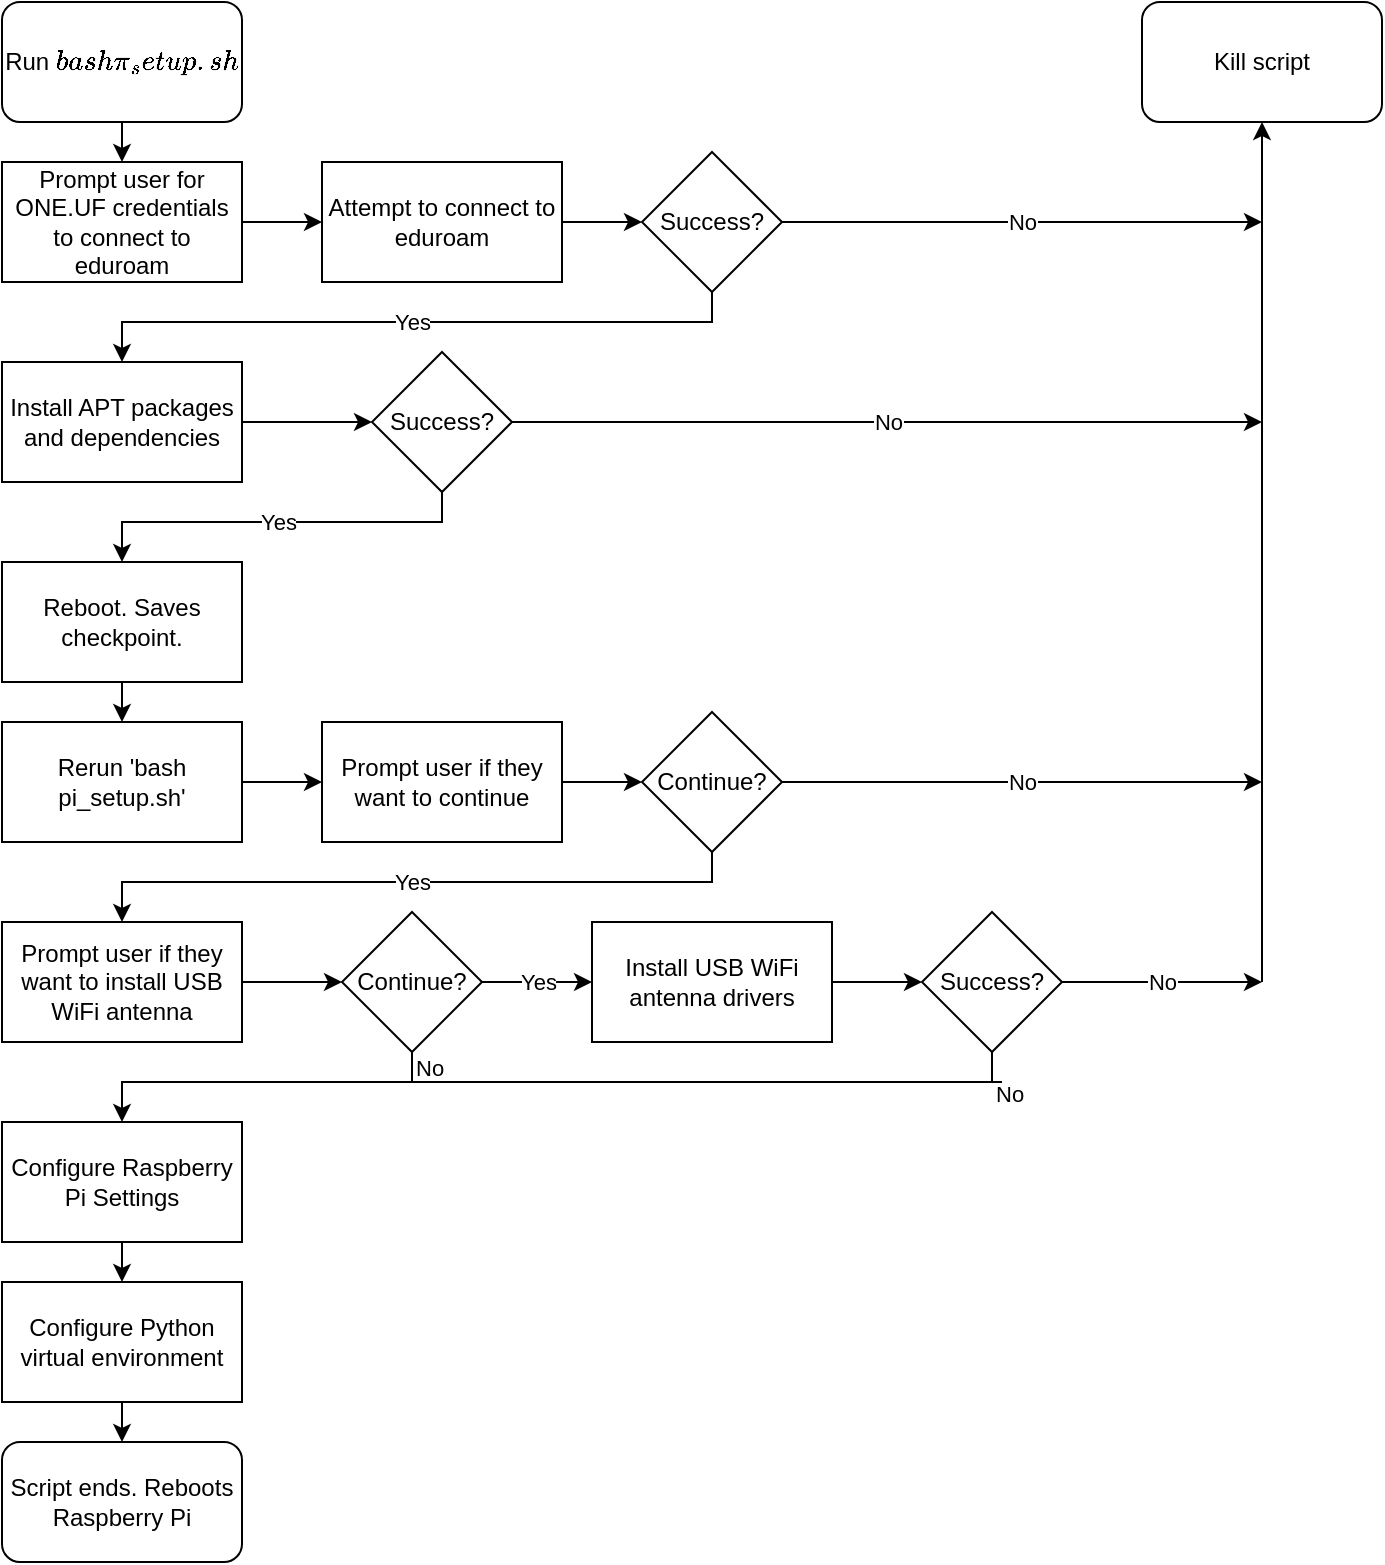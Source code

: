 <mxfile version="26.0.10">
  <diagram name="Page-1" id="MhtMEtoWydp7i9Kt-A1L">
    <mxGraphModel dx="1050" dy="565" grid="1" gridSize="10" guides="1" tooltips="1" connect="1" arrows="1" fold="1" page="1" pageScale="1" pageWidth="850" pageHeight="1100" math="0" shadow="0">
      <root>
        <mxCell id="0" />
        <mxCell id="1" parent="0" />
        <mxCell id="hbENATsJhrswbLkGL18a-1" value="Run `bash pi_setup.sh`" style="rounded=1;whiteSpace=wrap;html=1;" vertex="1" parent="1">
          <mxGeometry x="80" y="40" width="120" height="60" as="geometry" />
        </mxCell>
        <mxCell id="hbENATsJhrswbLkGL18a-2" value="Kill script" style="rounded=1;whiteSpace=wrap;html=1;" vertex="1" parent="1">
          <mxGeometry x="650" y="40" width="120" height="60" as="geometry" />
        </mxCell>
        <mxCell id="hbENATsJhrswbLkGL18a-3" value="Prompt user for ONE.UF credentials to connect to eduroam" style="rounded=0;whiteSpace=wrap;html=1;" vertex="1" parent="1">
          <mxGeometry x="80" y="120" width="120" height="60" as="geometry" />
        </mxCell>
        <mxCell id="hbENATsJhrswbLkGL18a-4" value="Attempt to connect to eduroam" style="rounded=0;whiteSpace=wrap;html=1;" vertex="1" parent="1">
          <mxGeometry x="240" y="120" width="120" height="60" as="geometry" />
        </mxCell>
        <mxCell id="hbENATsJhrswbLkGL18a-5" value="Success?" style="rhombus;whiteSpace=wrap;html=1;" vertex="1" parent="1">
          <mxGeometry x="400" y="115" width="70" height="70" as="geometry" />
        </mxCell>
        <mxCell id="hbENATsJhrswbLkGL18a-7" value="Install APT packages and dependencies" style="rounded=0;whiteSpace=wrap;html=1;" vertex="1" parent="1">
          <mxGeometry x="80" y="220" width="120" height="60" as="geometry" />
        </mxCell>
        <mxCell id="hbENATsJhrswbLkGL18a-8" value="Success?" style="rhombus;whiteSpace=wrap;html=1;" vertex="1" parent="1">
          <mxGeometry x="265" y="215" width="70" height="70" as="geometry" />
        </mxCell>
        <mxCell id="hbENATsJhrswbLkGL18a-13" value="Prompt user if they want to continue" style="rounded=0;whiteSpace=wrap;html=1;" vertex="1" parent="1">
          <mxGeometry x="240" y="400" width="120" height="60" as="geometry" />
        </mxCell>
        <mxCell id="hbENATsJhrswbLkGL18a-15" value="Reboot. Saves checkpoint." style="rounded=0;whiteSpace=wrap;html=1;" vertex="1" parent="1">
          <mxGeometry x="80" y="320" width="120" height="60" as="geometry" />
        </mxCell>
        <mxCell id="hbENATsJhrswbLkGL18a-16" value="Rerun &#39;bash pi_setup.sh&#39;" style="rounded=0;whiteSpace=wrap;html=1;" vertex="1" parent="1">
          <mxGeometry x="80" y="400" width="120" height="60" as="geometry" />
        </mxCell>
        <mxCell id="hbENATsJhrswbLkGL18a-17" value="Continue?" style="rhombus;whiteSpace=wrap;html=1;" vertex="1" parent="1">
          <mxGeometry x="400" y="395" width="70" height="70" as="geometry" />
        </mxCell>
        <mxCell id="hbENATsJhrswbLkGL18a-18" value="Prompt user if they want to install USB WiFi antenna" style="rounded=0;whiteSpace=wrap;html=1;" vertex="1" parent="1">
          <mxGeometry x="80" y="500" width="120" height="60" as="geometry" />
        </mxCell>
        <mxCell id="hbENATsJhrswbLkGL18a-19" value="Continue?" style="rhombus;whiteSpace=wrap;html=1;" vertex="1" parent="1">
          <mxGeometry x="250" y="495" width="70" height="70" as="geometry" />
        </mxCell>
        <mxCell id="hbENATsJhrswbLkGL18a-20" value="Install USB WiFi antenna drivers" style="rounded=0;whiteSpace=wrap;html=1;" vertex="1" parent="1">
          <mxGeometry x="375" y="500" width="120" height="60" as="geometry" />
        </mxCell>
        <mxCell id="hbENATsJhrswbLkGL18a-21" value="Success?" style="rhombus;whiteSpace=wrap;html=1;" vertex="1" parent="1">
          <mxGeometry x="540" y="495" width="70" height="70" as="geometry" />
        </mxCell>
        <mxCell id="hbENATsJhrswbLkGL18a-22" value="Configure Raspberry Pi Settings" style="rounded=0;whiteSpace=wrap;html=1;" vertex="1" parent="1">
          <mxGeometry x="80" y="600" width="120" height="60" as="geometry" />
        </mxCell>
        <mxCell id="hbENATsJhrswbLkGL18a-23" value="Configure Python virtual environment" style="rounded=0;whiteSpace=wrap;html=1;" vertex="1" parent="1">
          <mxGeometry x="80" y="680" width="120" height="60" as="geometry" />
        </mxCell>
        <mxCell id="hbENATsJhrswbLkGL18a-24" value="Script ends. Reboots Raspberry Pi" style="rounded=1;whiteSpace=wrap;html=1;" vertex="1" parent="1">
          <mxGeometry x="80" y="760" width="120" height="60" as="geometry" />
        </mxCell>
        <mxCell id="hbENATsJhrswbLkGL18a-25" value="" style="endArrow=classic;html=1;rounded=0;exitX=0.5;exitY=1;exitDx=0;exitDy=0;entryX=0.5;entryY=0;entryDx=0;entryDy=0;" edge="1" parent="1" source="hbENATsJhrswbLkGL18a-1" target="hbENATsJhrswbLkGL18a-3">
          <mxGeometry width="50" height="50" relative="1" as="geometry">
            <mxPoint x="230" y="270" as="sourcePoint" />
            <mxPoint x="280" y="220" as="targetPoint" />
          </mxGeometry>
        </mxCell>
        <mxCell id="hbENATsJhrswbLkGL18a-26" value="" style="endArrow=classic;html=1;rounded=0;exitX=1;exitY=0.5;exitDx=0;exitDy=0;entryX=0;entryY=0.5;entryDx=0;entryDy=0;" edge="1" parent="1" source="hbENATsJhrswbLkGL18a-3" target="hbENATsJhrswbLkGL18a-4">
          <mxGeometry width="50" height="50" relative="1" as="geometry">
            <mxPoint x="230" y="270" as="sourcePoint" />
            <mxPoint x="280" y="220" as="targetPoint" />
          </mxGeometry>
        </mxCell>
        <mxCell id="hbENATsJhrswbLkGL18a-27" value="" style="endArrow=classic;html=1;rounded=0;exitX=1;exitY=0.5;exitDx=0;exitDy=0;entryX=0;entryY=0.5;entryDx=0;entryDy=0;" edge="1" parent="1" source="hbENATsJhrswbLkGL18a-4" target="hbENATsJhrswbLkGL18a-5">
          <mxGeometry width="50" height="50" relative="1" as="geometry">
            <mxPoint x="230" y="270" as="sourcePoint" />
            <mxPoint x="280" y="220" as="targetPoint" />
          </mxGeometry>
        </mxCell>
        <mxCell id="hbENATsJhrswbLkGL18a-29" value="No" style="endArrow=classic;html=1;rounded=0;exitX=1;exitY=0.5;exitDx=0;exitDy=0;" edge="1" parent="1" source="hbENATsJhrswbLkGL18a-5">
          <mxGeometry width="50" height="50" relative="1" as="geometry">
            <mxPoint x="430" y="280" as="sourcePoint" />
            <mxPoint x="710" y="150" as="targetPoint" />
          </mxGeometry>
        </mxCell>
        <mxCell id="hbENATsJhrswbLkGL18a-30" value="" style="endArrow=classic;html=1;rounded=0;entryX=0.5;entryY=1;entryDx=0;entryDy=0;" edge="1" parent="1" target="hbENATsJhrswbLkGL18a-2">
          <mxGeometry width="50" height="50" relative="1" as="geometry">
            <mxPoint x="710" y="530" as="sourcePoint" />
            <mxPoint x="480" y="230" as="targetPoint" />
          </mxGeometry>
        </mxCell>
        <mxCell id="hbENATsJhrswbLkGL18a-32" value="Yes" style="endArrow=classic;html=1;rounded=0;entryX=0.5;entryY=0;entryDx=0;entryDy=0;exitX=0.5;exitY=1;exitDx=0;exitDy=0;" edge="1" parent="1" source="hbENATsJhrswbLkGL18a-5" target="hbENATsJhrswbLkGL18a-7">
          <mxGeometry width="50" height="50" relative="1" as="geometry">
            <mxPoint x="430" y="310" as="sourcePoint" />
            <mxPoint x="480" y="260" as="targetPoint" />
            <Array as="points">
              <mxPoint x="435" y="200" />
              <mxPoint x="140" y="200" />
            </Array>
          </mxGeometry>
        </mxCell>
        <mxCell id="hbENATsJhrswbLkGL18a-33" value="" style="endArrow=classic;html=1;rounded=0;exitX=1;exitY=0.5;exitDx=0;exitDy=0;entryX=0;entryY=0.5;entryDx=0;entryDy=0;" edge="1" parent="1" source="hbENATsJhrswbLkGL18a-7" target="hbENATsJhrswbLkGL18a-8">
          <mxGeometry width="50" height="50" relative="1" as="geometry">
            <mxPoint x="430" y="310" as="sourcePoint" />
            <mxPoint x="480" y="260" as="targetPoint" />
          </mxGeometry>
        </mxCell>
        <mxCell id="hbENATsJhrswbLkGL18a-34" value="No" style="endArrow=classic;html=1;rounded=0;exitX=1;exitY=0.5;exitDx=0;exitDy=0;" edge="1" parent="1" source="hbENATsJhrswbLkGL18a-8">
          <mxGeometry width="50" height="50" relative="1" as="geometry">
            <mxPoint x="430" y="310" as="sourcePoint" />
            <mxPoint x="710" y="250" as="targetPoint" />
          </mxGeometry>
        </mxCell>
        <mxCell id="hbENATsJhrswbLkGL18a-35" value="Yes" style="endArrow=classic;html=1;rounded=0;entryX=0.5;entryY=0;entryDx=0;entryDy=0;exitX=0.5;exitY=1;exitDx=0;exitDy=0;" edge="1" parent="1" source="hbENATsJhrswbLkGL18a-8" target="hbENATsJhrswbLkGL18a-15">
          <mxGeometry width="50" height="50" relative="1" as="geometry">
            <mxPoint x="300" y="400" as="sourcePoint" />
            <mxPoint x="350" y="350" as="targetPoint" />
            <Array as="points">
              <mxPoint x="300" y="300" />
              <mxPoint x="140" y="300" />
            </Array>
          </mxGeometry>
        </mxCell>
        <mxCell id="hbENATsJhrswbLkGL18a-36" value="" style="endArrow=classic;html=1;rounded=0;entryX=0.5;entryY=0;entryDx=0;entryDy=0;exitX=0.5;exitY=1;exitDx=0;exitDy=0;" edge="1" parent="1" source="hbENATsJhrswbLkGL18a-15" target="hbENATsJhrswbLkGL18a-16">
          <mxGeometry width="50" height="50" relative="1" as="geometry">
            <mxPoint x="300" y="380" as="sourcePoint" />
            <mxPoint x="350" y="330" as="targetPoint" />
          </mxGeometry>
        </mxCell>
        <mxCell id="hbENATsJhrswbLkGL18a-37" value="" style="endArrow=classic;html=1;rounded=0;exitX=1;exitY=0.5;exitDx=0;exitDy=0;entryX=0;entryY=0.5;entryDx=0;entryDy=0;" edge="1" parent="1" source="hbENATsJhrswbLkGL18a-16" target="hbENATsJhrswbLkGL18a-13">
          <mxGeometry width="50" height="50" relative="1" as="geometry">
            <mxPoint x="300" y="420" as="sourcePoint" />
            <mxPoint x="350" y="370" as="targetPoint" />
          </mxGeometry>
        </mxCell>
        <mxCell id="hbENATsJhrswbLkGL18a-38" value="" style="endArrow=classic;html=1;rounded=0;entryX=0;entryY=0.5;entryDx=0;entryDy=0;" edge="1" parent="1" target="hbENATsJhrswbLkGL18a-17">
          <mxGeometry width="50" height="50" relative="1" as="geometry">
            <mxPoint x="360" y="430" as="sourcePoint" />
            <mxPoint x="350" y="370" as="targetPoint" />
          </mxGeometry>
        </mxCell>
        <mxCell id="hbENATsJhrswbLkGL18a-39" value="No" style="endArrow=classic;html=1;rounded=0;exitX=1;exitY=0.5;exitDx=0;exitDy=0;" edge="1" parent="1" source="hbENATsJhrswbLkGL18a-17">
          <mxGeometry width="50" height="50" relative="1" as="geometry">
            <mxPoint x="300" y="420" as="sourcePoint" />
            <mxPoint x="710" y="430" as="targetPoint" />
          </mxGeometry>
        </mxCell>
        <mxCell id="hbENATsJhrswbLkGL18a-40" value="Yes" style="endArrow=classic;html=1;rounded=0;entryX=0.5;entryY=0;entryDx=0;entryDy=0;exitX=0.5;exitY=1;exitDx=0;exitDy=0;" edge="1" parent="1" source="hbENATsJhrswbLkGL18a-17" target="hbENATsJhrswbLkGL18a-18">
          <mxGeometry width="50" height="50" relative="1" as="geometry">
            <mxPoint x="300" y="480" as="sourcePoint" />
            <mxPoint x="350" y="430" as="targetPoint" />
            <Array as="points">
              <mxPoint x="435" y="480" />
              <mxPoint x="140" y="480" />
            </Array>
          </mxGeometry>
        </mxCell>
        <mxCell id="hbENATsJhrswbLkGL18a-41" value="" style="endArrow=classic;html=1;rounded=0;exitX=1;exitY=0.5;exitDx=0;exitDy=0;entryX=0;entryY=0.5;entryDx=0;entryDy=0;" edge="1" parent="1" source="hbENATsJhrswbLkGL18a-18" target="hbENATsJhrswbLkGL18a-19">
          <mxGeometry width="50" height="50" relative="1" as="geometry">
            <mxPoint x="300" y="620" as="sourcePoint" />
            <mxPoint x="350" y="570" as="targetPoint" />
          </mxGeometry>
        </mxCell>
        <mxCell id="hbENATsJhrswbLkGL18a-42" value="Yes" style="endArrow=classic;html=1;rounded=0;entryX=0;entryY=0.5;entryDx=0;entryDy=0;exitX=1;exitY=0.5;exitDx=0;exitDy=0;" edge="1" parent="1" source="hbENATsJhrswbLkGL18a-19" target="hbENATsJhrswbLkGL18a-20">
          <mxGeometry width="50" height="50" relative="1" as="geometry">
            <mxPoint x="300" y="620" as="sourcePoint" />
            <mxPoint x="350" y="570" as="targetPoint" />
          </mxGeometry>
        </mxCell>
        <mxCell id="hbENATsJhrswbLkGL18a-43" value="" style="endArrow=classic;html=1;rounded=0;entryX=0;entryY=0.5;entryDx=0;entryDy=0;exitX=1;exitY=0.5;exitDx=0;exitDy=0;" edge="1" parent="1" source="hbENATsJhrswbLkGL18a-20" target="hbENATsJhrswbLkGL18a-21">
          <mxGeometry width="50" height="50" relative="1" as="geometry">
            <mxPoint x="300" y="490" as="sourcePoint" />
            <mxPoint x="350" y="440" as="targetPoint" />
          </mxGeometry>
        </mxCell>
        <mxCell id="hbENATsJhrswbLkGL18a-46" value="No" style="endArrow=classic;html=1;rounded=0;exitX=1;exitY=0.5;exitDx=0;exitDy=0;" edge="1" parent="1" source="hbENATsJhrswbLkGL18a-21">
          <mxGeometry width="50" height="50" relative="1" as="geometry">
            <mxPoint x="470" y="370" as="sourcePoint" />
            <mxPoint x="710" y="530" as="targetPoint" />
          </mxGeometry>
        </mxCell>
        <mxCell id="hbENATsJhrswbLkGL18a-48" value="" style="endArrow=none;html=1;rounded=0;entryX=0.5;entryY=1;entryDx=0;entryDy=0;" edge="1" parent="1" target="hbENATsJhrswbLkGL18a-19">
          <mxGeometry width="50" height="50" relative="1" as="geometry">
            <mxPoint x="285" y="580" as="sourcePoint" />
            <mxPoint x="340" y="540" as="targetPoint" />
          </mxGeometry>
        </mxCell>
        <mxCell id="hbENATsJhrswbLkGL18a-49" value="No" style="endArrow=none;html=1;rounded=0;entryX=0.5;entryY=1;entryDx=0;entryDy=0;labelPosition=right;verticalLabelPosition=middle;align=left;verticalAlign=middle;" edge="1" parent="1">
          <mxGeometry width="50" height="50" relative="1" as="geometry">
            <mxPoint x="285" y="580" as="sourcePoint" />
            <mxPoint x="285" y="565" as="targetPoint" />
          </mxGeometry>
        </mxCell>
        <mxCell id="hbENATsJhrswbLkGL18a-51" value="No&lt;div&gt;&lt;br&gt;&lt;/div&gt;" style="endArrow=none;html=1;rounded=0;entryX=0.5;entryY=1;entryDx=0;entryDy=0;labelPosition=right;verticalLabelPosition=bottom;align=left;verticalAlign=top;" edge="1" parent="1" target="hbENATsJhrswbLkGL18a-21">
          <mxGeometry width="50" height="50" relative="1" as="geometry">
            <mxPoint x="575" y="580" as="sourcePoint" />
            <mxPoint x="340" y="540" as="targetPoint" />
          </mxGeometry>
        </mxCell>
        <mxCell id="hbENATsJhrswbLkGL18a-52" value="" style="endArrow=classic;html=1;rounded=0;entryX=0.5;entryY=0;entryDx=0;entryDy=0;" edge="1" parent="1" target="hbENATsJhrswbLkGL18a-22">
          <mxGeometry width="50" height="50" relative="1" as="geometry">
            <mxPoint x="580" y="580" as="sourcePoint" />
            <mxPoint x="340" y="540" as="targetPoint" />
            <Array as="points">
              <mxPoint x="140" y="580" />
            </Array>
          </mxGeometry>
        </mxCell>
        <mxCell id="hbENATsJhrswbLkGL18a-53" value="" style="endArrow=classic;html=1;rounded=0;entryX=0.5;entryY=0;entryDx=0;entryDy=0;exitX=0.5;exitY=1;exitDx=0;exitDy=0;" edge="1" parent="1" source="hbENATsJhrswbLkGL18a-22" target="hbENATsJhrswbLkGL18a-23">
          <mxGeometry width="50" height="50" relative="1" as="geometry">
            <mxPoint x="190" y="670" as="sourcePoint" />
            <mxPoint x="240" y="620" as="targetPoint" />
          </mxGeometry>
        </mxCell>
        <mxCell id="hbENATsJhrswbLkGL18a-54" value="" style="endArrow=classic;html=1;rounded=0;entryX=0.5;entryY=0;entryDx=0;entryDy=0;exitX=0.5;exitY=1;exitDx=0;exitDy=0;" edge="1" parent="1" source="hbENATsJhrswbLkGL18a-23" target="hbENATsJhrswbLkGL18a-24">
          <mxGeometry width="50" height="50" relative="1" as="geometry">
            <mxPoint x="190" y="670" as="sourcePoint" />
            <mxPoint x="240" y="620" as="targetPoint" />
          </mxGeometry>
        </mxCell>
      </root>
    </mxGraphModel>
  </diagram>
</mxfile>
